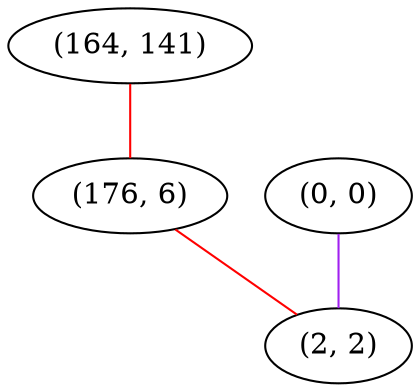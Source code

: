 graph "" {
"(164, 141)";
"(176, 6)";
"(0, 0)";
"(2, 2)";
"(164, 141)" -- "(176, 6)"  [color=red, key=0, weight=1];
"(176, 6)" -- "(2, 2)"  [color=red, key=0, weight=1];
"(0, 0)" -- "(2, 2)"  [color=purple, key=0, weight=4];
}
